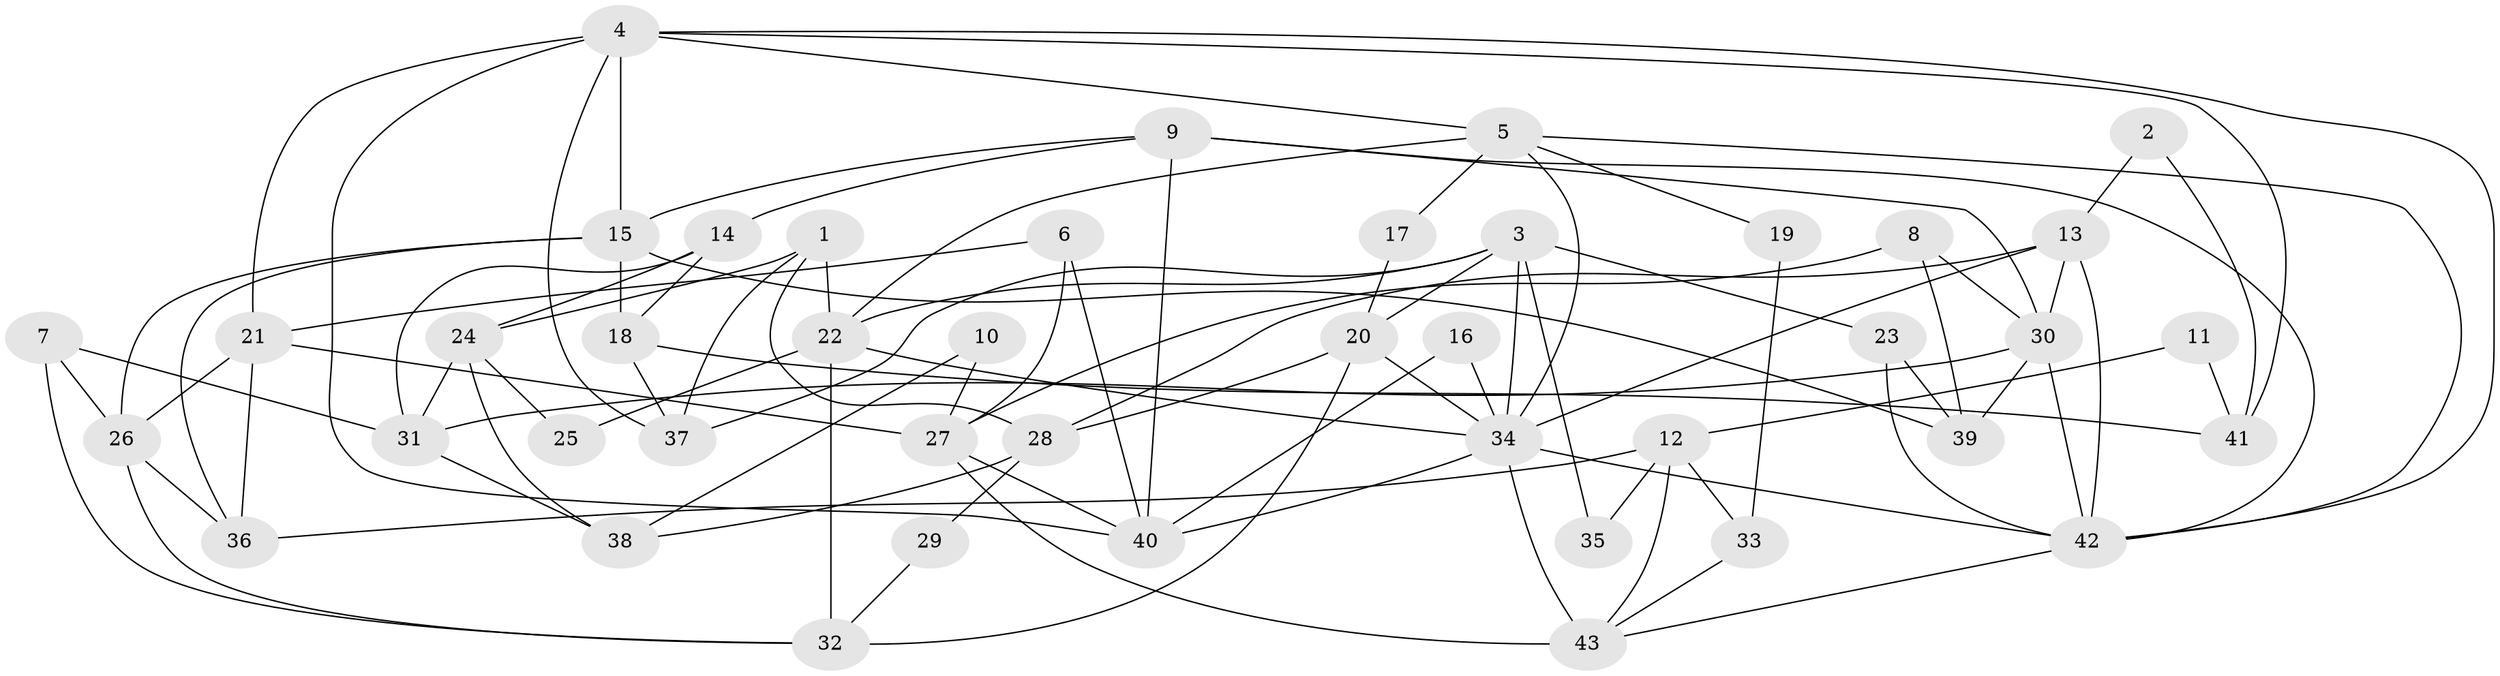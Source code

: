 // original degree distribution, {5: 0.22950819672131148, 2: 0.16393442622950818, 3: 0.21311475409836064, 4: 0.2786885245901639, 6: 0.06557377049180328, 9: 0.01639344262295082, 7: 0.03278688524590164}
// Generated by graph-tools (version 1.1) at 2025/36/03/04/25 23:36:59]
// undirected, 43 vertices, 93 edges
graph export_dot {
  node [color=gray90,style=filled];
  1;
  2;
  3;
  4;
  5;
  6;
  7;
  8;
  9;
  10;
  11;
  12;
  13;
  14;
  15;
  16;
  17;
  18;
  19;
  20;
  21;
  22;
  23;
  24;
  25;
  26;
  27;
  28;
  29;
  30;
  31;
  32;
  33;
  34;
  35;
  36;
  37;
  38;
  39;
  40;
  41;
  42;
  43;
  1 -- 22 [weight=1.0];
  1 -- 24 [weight=2.0];
  1 -- 28 [weight=1.0];
  1 -- 37 [weight=1.0];
  2 -- 13 [weight=1.0];
  2 -- 41 [weight=1.0];
  3 -- 20 [weight=1.0];
  3 -- 22 [weight=1.0];
  3 -- 23 [weight=1.0];
  3 -- 34 [weight=1.0];
  3 -- 35 [weight=1.0];
  3 -- 37 [weight=1.0];
  4 -- 5 [weight=1.0];
  4 -- 15 [weight=1.0];
  4 -- 21 [weight=1.0];
  4 -- 37 [weight=1.0];
  4 -- 40 [weight=1.0];
  4 -- 41 [weight=1.0];
  4 -- 42 [weight=1.0];
  5 -- 17 [weight=1.0];
  5 -- 19 [weight=1.0];
  5 -- 22 [weight=1.0];
  5 -- 34 [weight=1.0];
  5 -- 42 [weight=1.0];
  6 -- 21 [weight=1.0];
  6 -- 27 [weight=1.0];
  6 -- 40 [weight=1.0];
  7 -- 26 [weight=1.0];
  7 -- 31 [weight=1.0];
  7 -- 32 [weight=2.0];
  8 -- 27 [weight=1.0];
  8 -- 30 [weight=1.0];
  8 -- 39 [weight=1.0];
  9 -- 14 [weight=1.0];
  9 -- 15 [weight=1.0];
  9 -- 30 [weight=1.0];
  9 -- 40 [weight=1.0];
  9 -- 42 [weight=1.0];
  10 -- 27 [weight=1.0];
  10 -- 38 [weight=1.0];
  11 -- 12 [weight=1.0];
  11 -- 41 [weight=1.0];
  12 -- 33 [weight=1.0];
  12 -- 35 [weight=1.0];
  12 -- 36 [weight=1.0];
  12 -- 43 [weight=1.0];
  13 -- 28 [weight=1.0];
  13 -- 30 [weight=1.0];
  13 -- 34 [weight=1.0];
  13 -- 42 [weight=1.0];
  14 -- 18 [weight=1.0];
  14 -- 24 [weight=1.0];
  14 -- 31 [weight=1.0];
  15 -- 18 [weight=1.0];
  15 -- 26 [weight=1.0];
  15 -- 36 [weight=1.0];
  15 -- 39 [weight=1.0];
  16 -- 34 [weight=1.0];
  16 -- 40 [weight=1.0];
  17 -- 20 [weight=1.0];
  18 -- 37 [weight=1.0];
  18 -- 41 [weight=1.0];
  19 -- 33 [weight=1.0];
  20 -- 28 [weight=1.0];
  20 -- 32 [weight=2.0];
  20 -- 34 [weight=1.0];
  21 -- 26 [weight=1.0];
  21 -- 27 [weight=1.0];
  21 -- 36 [weight=1.0];
  22 -- 25 [weight=1.0];
  22 -- 32 [weight=1.0];
  22 -- 34 [weight=2.0];
  23 -- 39 [weight=1.0];
  23 -- 42 [weight=1.0];
  24 -- 25 [weight=3.0];
  24 -- 31 [weight=1.0];
  24 -- 38 [weight=1.0];
  26 -- 32 [weight=1.0];
  26 -- 36 [weight=1.0];
  27 -- 40 [weight=1.0];
  27 -- 43 [weight=2.0];
  28 -- 29 [weight=1.0];
  28 -- 38 [weight=1.0];
  29 -- 32 [weight=1.0];
  30 -- 31 [weight=1.0];
  30 -- 39 [weight=1.0];
  30 -- 42 [weight=1.0];
  31 -- 38 [weight=1.0];
  33 -- 43 [weight=1.0];
  34 -- 40 [weight=1.0];
  34 -- 42 [weight=1.0];
  34 -- 43 [weight=1.0];
  42 -- 43 [weight=1.0];
}
